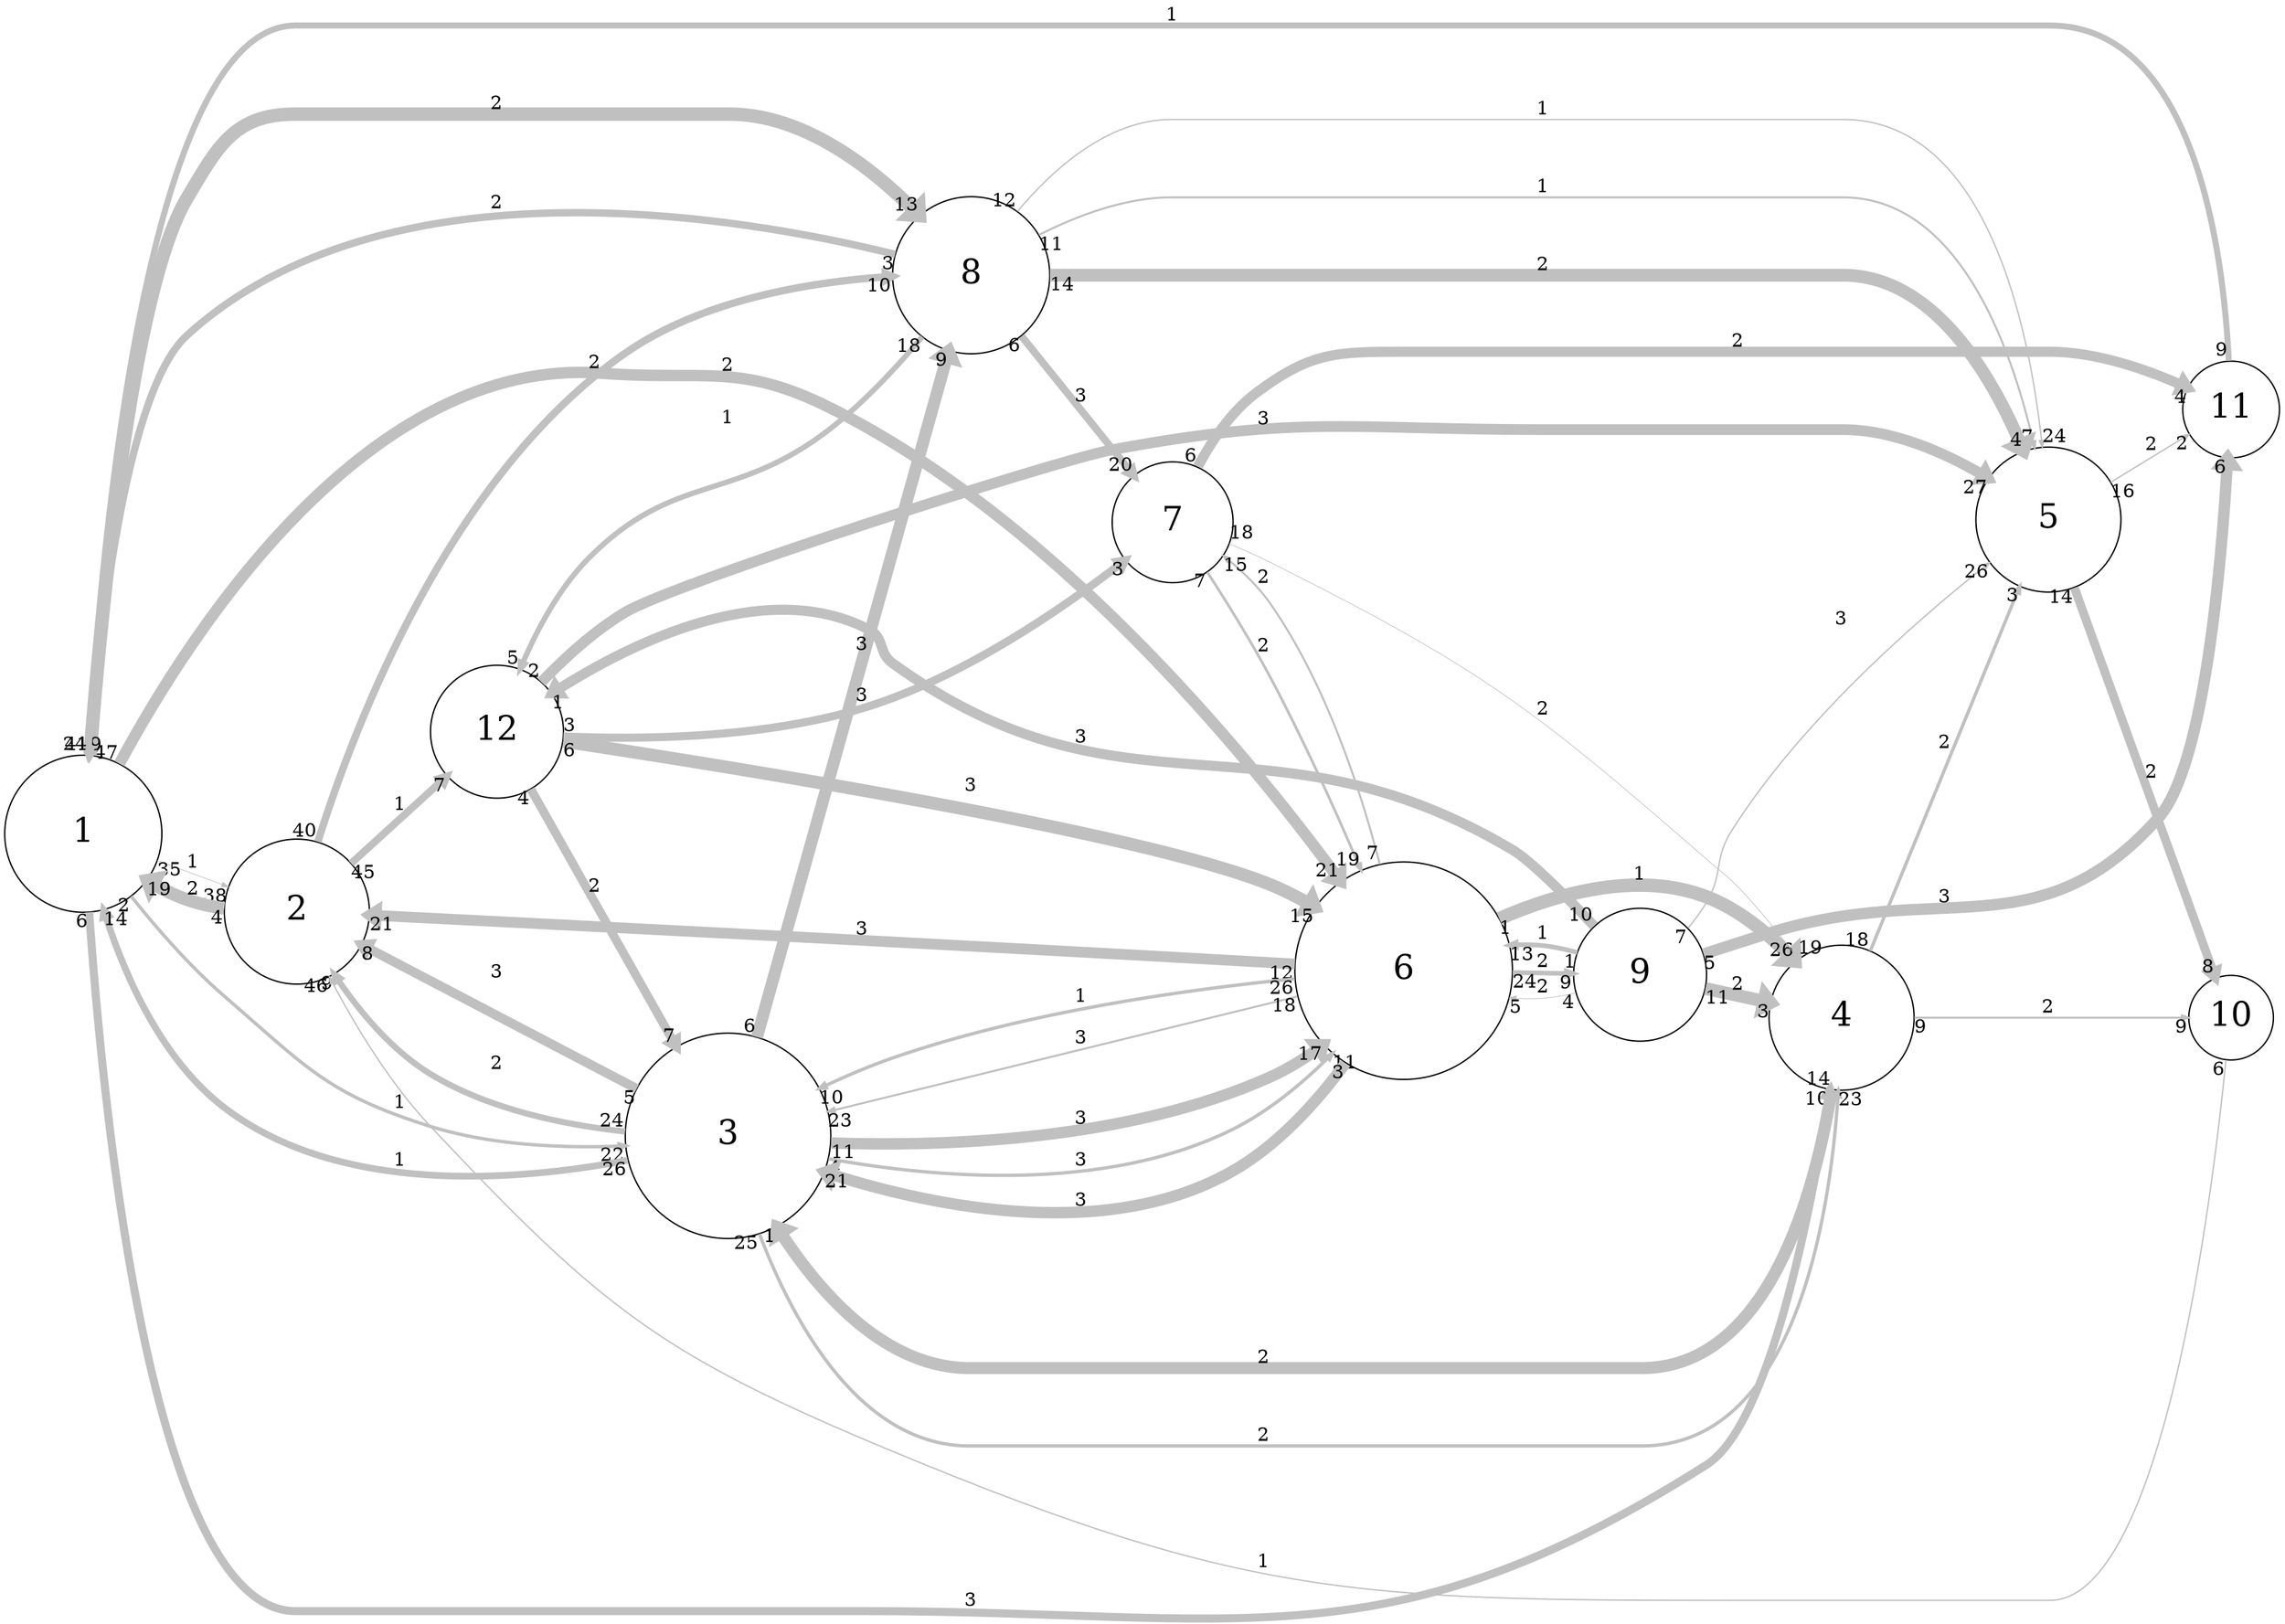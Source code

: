 digraph "" {
	graph [bb="0,0,1660.5,1189.9",
		overlap=false,
		rankdir=LR,
		ratio=0.5,
		scale=1,
		splines=spline
	];
	node [fontsize=25,
		label="\N",
		shape=circle
	];
	edge [arrowsize=0.5,
		splines=true
	];
	0	[height=1.625,
		label=1,
		pos="58.5,575.35",
		width=1.625];
	1	[height=1.5,
		label=2,
		pos="213.5,516.35",
		width=1.5];
	0 -> 1	[key=0,
		capacity=1,
		color=grey,
		from_pd=34,
		head_lp="155.88,543.83",
		headlabel=38,
		label=1,
		lp="138.5,554.6",
		penwidth=0.5,
		pos="e,162.63,535.58 113.44,554.55 127.69,549.05 143.09,543.12 157.41,537.6",
		pt=20,
		tail_lp="120.19,562.8",
		taillabel=35,
		to_pd=37];
	2	[height=2.125,
		label=3,
		pos="528.5,357.35",
		width=2.125];
	0 -> 2	[key=0,
		capacity=1,
		color=grey,
		from_pd=1,
		head_lp="445.47,340.61",
		headlabel=22,
		label=1,
		lp="289.5,377.6",
		penwidth=2.5,
		pos="e,452.22,348.86 92.748,527.51 110.8,503.56 134.51,475.11 159.5,453.35 218.62,401.87 234.91,383.88 310,361.35 352.81,348.51 402.51,\
346.69 443.59,348.44",
		pt=16,
		tail_lp="96.123,519.26",
		taillabel=2,
		to_pd=21];
	3	[height=1.5,
		label=4,
		pos="1340.5,445.35",
		width=1.5];
	0 -> 3	[key=0,
		capacity=3,
		color=grey,
		from_pd=5,
		head_lp="1325.5,383.26",
		headlabel=10,
		label=3,
		lp="706.5,15.602",
		penwidth=6.0,
		pos="e,1332.2,391.51 62.834,516.71 72.681,371.58 107.82,7.3519 212.5,7.3519 212.5,7.3519 212.5,7.3519 627.5,7.3519 905.67,7.3519 1014.4,\
-41.7 1244,115.35 1287.8,145.31 1316.9,293.07 1330.5,380.39",
		pt=9,
		tail_lp="59.459,508.46",
		taillabel=6,
		to_pd=9];
	5	[height=2.25,
		label=6,
		pos="1021.5,478.35",
		width=2.25];
	0 -> 5	[key=0,
		capacity=2,
		color=grey,
		from_pd=46,
		head_lp="981.38,552.91",
		headlabel=21,
		label=2,
		lp="528.5,917.6",
		penwidth=8.5,
		pos="e,974.63,544.66 85.409,627.84 137.69,725.37 265.33,923.6 433.88,911.35 510.54,905.78 536.15,920.52 605,886.35 761.94,808.46 896.8,\
649.06 967.56,554.2",
		pt=4,
		tail_lp="78.659,636.09",
		taillabel=47,
		to_pd=20];
	7	[height=1.625,
		label=8,
		pos="706.5,987.35",
		width=1.625];
	0 -> 7	[key=0,
		capacity=2,
		color=grey,
		from_pd=40,
		head_lp="661.75,1040.3",
		headlabel=13,
		label=2,
		lp="359.5,1115.6",
		penwidth=10.0,
		pos="e,668.5,1032 63.816,633.91 72.719,743.43 95.664,974.43 135.12,1043.4 157.3,1082.1 167.87,1107.4 212.5,1107.4 212.5,1107.4 212.5,\
1107.4 529.5,1107.4 580.21,1107.4 627.08,1072.9 659.69,1041",
		pt=1,
		tail_lp="57.066,642.16",
		taillabel=41,
		to_pd=12];
	1 -> 0	[key=0,
		capacity=2,
		color=grey,
		from_pd=3,
		head_lp="111.45,531.04",
		headlabel=19,
		label=2,
		lp="138.5,532.6",
		penwidth=9.5,
		pos="e,104.7,539.29 159.27,517.96 151.03,519.22 142.74,521.1 135.12,523.85 128.43,526.28 121.75,529.43 115.31,532.99",
		pt=2,
		tail_lp="155.9,509.71",
		taillabel=4,
		to_pd=18];
	1 -> 7	[key=0,
		capacity=2,
		color=grey,
		from_pd=39,
		head_lp="640.89,978.1",
		headlabel=10,
		label=2,
		lp="430.5,922.6",
		penwidth=5.5,
		pos="e,647.64,986.35 228.72,568.66 255.95,658.18 324.41,839.74 452,929.35 506.32,967.51 581.88,980.97 636.35,985.51",
		pt=10,
		tail_lp="235.47,576.91",
		taillabel=40,
		to_pd=9];
	11	[height=1.375,
		label=12,
		pos="359.5,649.35",
		width=1.375];
	1 -> 11	[key=0,
		capacity=1,
		color=grey,
		from_pd=44,
		head_lp="326.03,607.99",
		headlabel=7,
		label=1,
		lp="289.5,595.6",
		penwidth=5.5,
		pos="e,322.65,616.24 253.85,552.69 272.65,570.06 295.21,590.9 314.57,608.78",
		pt=10,
		tail_lp="260.6,560.94",
		taillabel=45,
		to_pd=6];
	2 -> 0	[key=0,
		capacity=1,
		color=grey,
		from_pd=25,
		head_lp="79.465,510",
		headlabel=14,
		label=1,
		lp="289.5,334.6",
		penwidth=5.0,
		pos="e,72.715,518.25 454.22,337.61 373.38,320.53 243.62,307.62 159.5,372.35 116.26,405.62 90.509,462.53 75.993,507.64",
		pt=11,
		tail_lp="447.47,329.36",
		taillabel=26,
		to_pd=13];
	2 -> 1	[key=0,
		capacity=3,
		color=grey,
		from_pd=4,
		head_lp="265.41,483.95",
		headlabel=8,
		label=3,
		lp="359.5,474.6",
		penwidth=7.0,
		pos="e,262.04,492.2 459.74,391.77 403.81,420.19 325.28,460.08 272.28,487",
		pt=7,
		tail_lp="463.12,400.02",
		taillabel=5,
		to_pd=7];
	2 -> 1	[key=1,
		capacity=2,
		color=grey,
		from_pd=23,
		head_lp="237.8,461.41",
		headlabel=9,
		label=2,
		lp="359.5,407.6",
		penwidth=4.5,
		pos="e,241.17,469.66 451.71,359.06 407.68,363.04 352.66,373.37 310,398.85 284.8,413.91 263.41,438.19 247.3,460.78",
		pt=12,
		tail_lp="444.96,367.31",
		taillabel=24,
		to_pd=8];
	2 -> 3	[key=0,
		capacity=2,
		color=grey,
		from_pd=24,
		head_lp="1345.2,382.78",
		headlabel=23,
		label=2,
		lp="919.5,137.6",
		penwidth=2.5,
		pos="e,1338.4,391.03 551.79,284.27 577.2,217.58 625.87,129.35 705.5,129.35 705.5,129.35 705.5,129.35 1195.5,129.35 1305.6,129.35 1331.9,\
290.14 1337.9,382.33",
		pt=16,
		tail_lp="558.54,276.02",
		taillabel=25,
		to_pd=22];
	2 -> 5	[key=0,
		capacity=3,
		color=grey,
		from_pd=10,
		head_lp="953.62,432.74",
		headlabel=17,
		label=3,
		lp="786.5,372.6",
		penwidth=8.5,
		pos="e,960.37,424.49 605.17,352.74 687.11,350.69 819.87,356.13 922.88,402.35 932.27,406.57 941.57,411.87 950.49,417.71",
		pt=4,
		tail_lp="611.92,344.49",
		taillabel=11,
		to_pd=16];
	2 -> 5	[key=1,
		capacity=3,
		color=grey,
		from_pd=3,
		head_lp="974.47,425.66",
		headlabel=11,
		label=3,
		lp="786.5,341.6",
		penwidth=2.5,
		pos="e,967.72,417.41 603.55,340.63 681.3,327.05 804.89,317.04 897.5,364.35 920.68,376.19 942.67,393.67 961.47,411.39",
		pt=16,
		tail_lp="606.92,332.38",
		taillabel=4,
		to_pd=10];
	2 -> 7	[key=0,
		capacity=3,
		color=grey,
		from_pd=5,
		head_lp="686.38,922.76",
		headlabel=9,
		label=3,
		lp="626.5,717.6",
		penwidth=9.0,
		pos="e,689.76,931.01 550.12,431.16 584.56,554.43 653.27,800.38 686.55,919.53",
		pt=3,
		tail_lp="546.75,439.41",
		taillabel=6,
		to_pd=8];
	3 -> 2	[key=0,
		capacity=2,
		color=grey,
		from_pd=13,
		head_lp="597.89,310.06",
		headlabel=1,
		label=2,
		lp="919.5,313.6",
		penwidth=9.0,
		pos="e,594.51,318.31 1290.7,423.97 1210.5,390.09 1045,325.34 897.5,300.35 850.33,292.36 837.71,298.8 789.88,298.35 726.82,297.77 709.38,\
283.92 648,298.35 633.7,301.71 619.16,307.08 605.38,313.23",
		pt=3,
		tail_lp="1283.9,415.72",
		taillabel=14,
		to_pd=0];
	4	[height=1.5,
		label=5,
		pos="1491.5,810.35",
		width=1.5];
	3 -> 4	[key=0,
		capacity=2,
		color=grey,
		from_pd=17,
		head_lp="1466.7,752.13",
		headlabel=3,
		label=2,
		lp="1416.5,636.6",
		penwidth=2.5,
		pos="e,1470.1,760.38 1361.9,495.34 1389.3,562.45 1437.9,681.44 1466.8,752.4",
		pt=16,
		tail_lp="1368.7,503.59",
		taillabel=18,
		to_pd=2];
	9	[height=0.875,
		label=10,
		pos="1624.5,445.35",
		width=0.875];
	3 -> 9	[key=0,
		capacity=2,
		color=grey,
		from_pd=8,
		head_lp="1589.2,437.1",
		headlabel=9,
		label=2,
		lp="1491.5,453.6",
		penwidth=1.5,
		pos="e,1592.6,445.35 1394.9,445.35 1450.6,445.35 1536.5,445.35 1585.6,445.35",
		pt=18,
		tail_lp="1398.2,437.1",
		taillabel=9,
		to_pd=8];
	5 -> 1	[key=0,
		capacity=3,
		color=grey,
		from_pd=11,
		head_lp="274.59,506.28",
		headlabel=21,
		label=3,
		lp="626.5,508.6",
		penwidth=8.0,
		pos="e,267.84,514.53 940.33,484.28 934.43,484.66 928.56,485.02 922.88,485.35 686.2,499.01 404.72,509.66 279.79,514.1",
		pt=5,
		tail_lp="933.58,476.03",
		taillabel=12,
		to_pd=20];
	5 -> 2	[key=0,
		capacity=3,
		color=grey,
		from_pd=17,
		head_lp="610.02,383.78",
		headlabel=23,
		label=3,
		lp="786.5,429.6",
		penwidth=1.5,
		pos="e,603.27,375.53 942.52,459.13 851.6,436.73 702.08,399.88 610.07,377.21",
		pt=18,
		tail_lp="935.77,450.88",
		taillabel=18,
		to_pd=22];
	5 -> 2	[key=1,
		capacity=3,
		color=grey,
		from_pd=2,
		head_lp="607.32,322.02",
		headlabel=21,
		label=3,
		lp="786.5,310.6",
		penwidth=8.5,
		pos="e,600.57,330.27 978.3,409.77 957.43,381.5 929.77,351.04 897.5,332.35 810.09,281.73 690.68,302.98 611.89,326.76",
		pt=4,
		tail_lp="974.92,401.52",
		taillabel=3,
		to_pd=20];
	5 -> 2	[key=2,
		capacity=1,
		color=grey,
		from_pd=25,
		head_lp="603.07,401.67",
		headlabel=10,
		label=1,
		lp="786.5,460.6",
		penwidth=2.5,
		pos="e,596.32,393.42 940.41,472.75 863.6,465.55 745.28,449.61 648,415.35 633.51,410.25 618.47,403.84 604.18,397.15",
		pt=16,
		tail_lp="933.66,464.5",
		taillabel=26,
		to_pd=9];
	5 -> 3	[key=0,
		capacity=1,
		color=grey,
		from_pd=0,
		head_lp="1313.3,496.17",
		headlabel=26,
		label=1,
		lp="1194.5,551.6",
		penwidth=10.0,
		pos="e,1306.6,487.92 1092.3,517.87 1136.6,537.69 1194.7,553.75 1244,534.35 1264.3,526.37 1282.8,511.83 1298,496.79",
		pt=1,
		tail_lp="1088.9,509.62",
		taillabel=1,
		to_pd=25];
	6	[height=1.25,
		label=7,
		pos="852.5,804.35",
		width=1.25];
	5 -> 6	[key=0,
		capacity=2,
		color=grey,
		from_pd=6,
		head_lp="897.19,771.74",
		headlabel=15,
		label=2,
		lp="919.5,762.6",
		penwidth=1.5,
		pos="e,890.44,779.99 1003.6,557.81 988.83,614.36 963.32,690.16 922.88,747.35 915.51,757.77 905.76,767.35 895.91,775.57",
		pt=18,
		tail_lp="1007,566.06",
		taillabel=7,
		to_pd=14];
	8	[height=1.375,
		label=9,
		pos="1194.5,476.35",
		width=1.375];
	5 -> 8	[key=0,
		capacity=2,
		color=grey,
		from_pd=23,
		head_lp="1141.2,468.67",
		headlabel=9,
		label=2,
		lp="1123.5,485.6",
		penwidth=3.5,
		pos="e,1144.6,476.92 1103,477.41 1113.6,477.29 1124.4,477.16 1134.6,477.04",
		pt=14,
		tail_lp="1109.7,469.16",
		taillabel=24,
		to_pd=8];
	7 -> 0	[key=0,
		capacity=2,
		color=grey,
		from_pd=2,
		head_lp="66.924,642.37",
		headlabel=9,
		label=2,
		lp="359.5,1038.6",
		penwidth=5.5,
		pos="e,63.549,634.12 649.83,1002.4 536.7,1029.3 278.55,1071.1 135.12,939.35 92.823,900.48 72.784,739.66 64.501,645.29",
		pt=10,
		tail_lp="646.45,1010.6",
		taillabel=3,
		to_pd=8];
	7 -> 11	[key=0,
		capacity=1,
		color=grey,
		from_pd=17,
		head_lp="373.79,704.09",
		headlabel=5,
		label=1,
		lp="528.5,877.6",
		penwidth=4.0,
		pos="e,377.16,695.84 671.6,939.87 653.59,916.85 630.03,889.92 605,869.85 535.16,813.86 490.36,838.71 427.12,775.35 407.62,755.81 392.47,\
729.37 381.57,705.76",
		pt=13,
		tail_lp="664.85,931.62",
		taillabel=18,
		to_pd=4];
	7 -> 4	[key=0,
		capacity=1,
		color=grey,
		from_pd=10,
		head_lp="1477.9,871.86",
		headlabel=7,
		label=1,
		lp="1123.5,1054.6",
		penwidth=1.5,
		pos="e,1481.3,863.61 756.48,1018.4 783.45,1032.6 818.13,1046.4 851.5,1046.4 851.5,1046.4 851.5,1046.4 1341.5,1046.4 1424.5,1046.4 1463.2,\
940.6 1479.6,870.68",
		pt=18,
		tail_lp="763.23,1026.7",
		taillabel=11,
		to_pd=6];
	7 -> 4	[key=1,
		capacity=1,
		color=grey,
		from_pd=11,
		head_lp="1493.9,872.71",
		headlabel=24,
		label=1,
		lp="1123.5,1113.6",
		penwidth=1.0,
		pos="e,1487.1,864.46 739.61,1035.7 765.49,1068.3 805.12,1105.4 851.5,1105.4 851.5,1105.4 851.5,1105.4 1341.5,1105.4 1445.6,1105.4 1477,\
957.13 1486.4,870.82",
		pt=19,
		tail_lp="746.36,1043.9",
		taillabel=12,
		to_pd=23];
	7 -> 4	[key=2,
		capacity=2,
		color=grey,
		from_pd=13,
		head_lp="1469.4,869.32",
		headlabel=4,
		label=2,
		lp="1123.5,995.6",
		penwidth=9.5,
		pos="e,1472.7,861.07 765.31,987.35 791.6,987.35 823.12,987.35 851.5,987.35 851.5,987.35 851.5,987.35 1341.5,987.35 1403.3,987.35 1444.6,\
923.41 1467.8,872.39",
		pt=2,
		tail_lp="772.06,979.1",
		taillabel=14,
		to_pd=3];
	7 -> 6	[key=0,
		capacity=3,
		color=grey,
		from_pd=5,
		head_lp="830.65,847.68",
		headlabel=20,
		label=3,
		lp="786.5,898.6",
		penwidth=5.5,
		pos="e,823.9,839.43 743.47,941.65 765.94,913.08 794.73,876.5 816.93,848.28",
		pt=10,
		tail_lp="740.09,933.4",
		taillabel=6,
		to_pd=19];
	11 -> 2	[key=0,
		capacity=2,
		color=grey,
		from_pd=3,
		head_lp="493.05,431.74",
		headlabel=7,
		label=2,
		lp="430.5,538.6",
		penwidth=6.5,
		pos="e,489.68,423.49 384.96,606.58 410.94,561.15 452.54,488.42 484.11,433.23",
		pt=8,
		tail_lp="381.59,598.33",
		taillabel=4,
		to_pd=6];
	11 -> 5	[key=0,
		capacity=3,
		color=grey,
		from_pd=5,
		head_lp="948.72,517.67",
		headlabel=15,
		label=3,
		lp="706.5,625.6",
		penwidth=9.5,
		pos="e,955.47,525.92 409.32,646.48 509.16,639.23 742.51,615.26 922.88,542.35 930.17,539.4 937.51,535.87 944.69,532.01",
		pt=2,
		tail_lp="412.69,638.23",
		taillabel=6,
		to_pd=14];
	11 -> 4	[key=0,
		capacity=3,
		color=grey,
		from_pd=1,
		head_lp="1439.9,849.01",
		headlabel=27,
		label=3,
		lp="919.5,882.6",
		penwidth=8.0,
		pos="e,1446.7,840.76 391.06,687.64 407.45,706.05 429,727.15 452,741.35 460.85,746.81 797.28,856.43 807.5,858.35 945.29,884.27 982.3,875.35 \
1122.5,875.35 1122.5,875.35 1122.5,875.35 1341.5,875.35 1374.9,875.35 1409.3,861.45 1436.6,846.51",
		pt=5,
		tail_lp="387.68,695.89",
		taillabel=2,
		to_pd=26];
	11 -> 6	[key=0,
		capacity=3,
		color=grey,
		from_pd=2,
		head_lp="811,771.78",
		headlabel=3,
		label=3,
		lp="626.5,696.6",
		penwidth=6.0,
		pos="e,814.38,780.03 409.29,651.61 464.12,655.26 555.22,664.69 629.88,688.85 693.64,709.49 761.14,747.27 804.66,774",
		pt=9,
		tail_lp="412.67,659.86",
		taillabel=3,
		to_pd=2];
	4 -> 9	[key=0,
		capacity=2,
		color=grey,
		from_pd=13,
		head_lp="1609.5,483.21",
		headlabel=8,
		label=2,
		lp="1567.5,614.6",
		penwidth=6.5,
		pos="e,1612.9,474.96 1510.7,759.6 1537,686.31 1585.1,552.31 1609.1,485.48",
		pt=8,
		tail_lp="1517.5,751.35",
		taillabel=14,
		to_pd=7];
	10	[height=1,
		label=11,
		pos="1624.5,888.35",
		width=1];
	4 -> 10	[key=0,
		capacity=2,
		color=grey,
		from_pd=15,
		head_lp="1589.7,862.01",
		headlabel=2,
		label=2,
		lp="1567.5,863.6",
		penwidth=1.0,
		pos="e,1593.1,870.26 1538.3,837.63 1554.5,847.26 1572.4,857.93 1587.6,867",
		pt=19,
		tail_lp="1545.1,845.88",
		taillabel=16,
		to_pd=1];
	9 -> 1	[key=0,
		capacity=1,
		color=grey,
		from_pd=5,
		head_lp="244.51,459.53",
		headlabel=46,
		label=1,
		lp="919.5,45.602",
		penwidth=1.0,
		pos="e,237.76,467.78 1620.7,413.88 1611.2,315.04 1575.5,17.352 1492.5,17.352 1264.5,17.352 1264.5,17.352 1264.5,17.352 986.33,17.352 \
905.13,19.214 648,125.35 478.64,195.26 435.79,228.14 310,361.35 281.79,391.22 257.61,430.72 240.64,462.37",
		pt=19,
		tail_lp="1617.4,405.63",
		taillabel=6,
		to_pd=45];
	10 -> 0	[key=0,
		capacity=1,
		color=grey,
		from_pd=8,
		head_lp="55.303,642.3",
		headlabel=24,
		label=1,
		lp="852.5,1181.6",
		penwidth=4.5,
		pos="e,62.053,634.05 1623,924.74 1619.9,1001.6 1600.7,1173.4 1492.5,1173.4 212.5,1173.4 212.5,1173.4 212.5,1173.4 104.51,1173.4 71.727,\
802.73 62.665,645.03",
		pt=12,
		tail_lp="1619.6,932.99",
		taillabel=9,
		to_pd=23];
	6 -> 3	[key=0,
		capacity=2,
		color=grey,
		from_pd=17,
		head_lp="1302.1,497.91",
		headlabel=19,
		label=2,
		lp="1123.5,671.6",
		penwidth=0.5,
		pos="e,1308.9,489.66 894.65,788.26 904.04,784.29 913.89,779.87 922.88,775.35 1075.7,698.56 1117,677.91 1244,563.35 1266.7,542.83 1288.5,\
516.61 1305.5,494.11",
		pt=20,
		tail_lp="901.4,796.51",
		taillabel=18,
		to_pd=18];
	6 -> 5	[key=0,
		capacity=2,
		color=grey,
		from_pd=6,
		head_lp="995.74,561.11",
		headlabel=19,
		label=2,
		lp="919.5,708.6",
		penwidth=2.0,
		pos="e,988.99,552.86 878.11,766.84 891.93,745.16 909.11,717.15 922.88,691.35 945.59,648.78 968.22,599.92 985.97,559.74",
		pt=17,
		tail_lp="874.73,758.59",
		taillabel=7,
		to_pd=18];
	6 -> 10	[key=0,
		capacity=2,
		color=grey,
		from_pd=5,
		head_lp="1588.8,896.6",
		headlabel=4,
		label=2,
		lp="1265.5,939.6",
		penwidth=7.5,
		pos="e,1592.1,904.85 870.84,845.74 881.23,865.85 896.31,888.77 916.12,903.35 954.81,931.82 972.47,931.35 1020.5,931.35 1020.5,931.35 \
1020.5,931.35 1492.5,931.35 1523.4,931.35 1556.4,920.45 1581.5,909.62",
		pt=6,
		tail_lp="867.47,853.99",
		taillabel=6,
		to_pd=3];
	8 -> 3	[key=0,
		capacity=2,
		color=grey,
		from_pd=10,
		head_lp="1283.9,464.84",
		headlabel=3,
		label=2,
		lp="1265.5,470.6",
		penwidth=9.5,
		pos="e,1287.3,456.59 1243.1,466.12 1253.3,463.9 1264.4,461.52 1275.2,459.19",
		pt=2,
		tail_lp="1249.8,457.87",
		taillabel=11,
		to_pd=2];
	8 -> 5	[key=0,
		capacity=2,
		color=grey,
		from_pd=3,
		head_lp="1103.2,448.09",
		headlabel=5,
		label=2,
		lp="1123.5,465.6",
		penwidth=0.5,
		pos="e,1099.8,456.34 1147.3,461 1140.5,459.28 1133.6,457.81 1126.9,456.85 1119.9,455.85 1112.6,455.62 1105.4,455.97",
		pt=20,
		tail_lp="1143.9,452.75",
		taillabel=4,
		to_pd=4];
	8 -> 5	[key=1,
		capacity=1,
		color=grey,
		from_pd=0,
		head_lp="1107.3,490.05",
		headlabel=13,
		label=1,
		lp="1123.5,506.6",
		penwidth=3.5,
		pos="e,1100.5,498.3 1147.3,492.89 1140.6,494.73 1133.6,496.32 1126.9,497.35 1121.5,498.17 1116,498.56 1110.5,498.59",
		pt=14,
		tail_lp="1144,484.64",
		taillabel=1,
		to_pd=12];
	8 -> 11	[key=0,
		capacity=3,
		color=grey,
		from_pd=9,
		head_lp="396.1,670.96",
		headlabel=1,
		label=3,
		lp="786.5,647.6",
		penwidth=7.5,
		pos="e,399.47,679.21 1160.9,512.88 1140.5,535.04 1115.6,560.51 1102.5,568.35 921.74,676.41 816.73,576.33 648,702.35 636.12,711.22 642.9,\
723.27 629.88,730.35 558.04,769.42 464.93,722.73 409.11,685.75",
		pt=6,
		tail_lp="1167.7,521.13",
		taillabel=10,
		to_pd=0];
	8 -> 4	[key=0,
		capacity=3,
		color=grey,
		from_pd=6,
		head_lp="1441.5,785.89",
		headlabel=26,
		label=3,
		lp="1340.5,737.6",
		penwidth=1.0,
		pos="e,1448.3,777.64 1230.2,511.14 1235.2,517.24 1240,523.76 1244,530.35 1256.1,550.63 1249.5,560.39 1262.1,580.35 1311.9,658.86 1392.5,\
731.81 1443.4,773.69",
		pt=19,
		tail_lp="1226.8,519.39",
		taillabel=7,
		to_pd=25];
	8 -> 10	[key=0,
		capacity=3,
		color=grey,
		from_pd=4,
		head_lp="1618.4,843.75",
		headlabel=6,
		label=3,
		lp="1416.5,535.6",
		penwidth=8.5,
		pos="e,1621.8,852 1241.2,492.95 1255.6,498.06 1271.7,503.58 1286.5,508.35 1411.8,548.65 1483,493.34 1570.9,591.35 1603.1,627.31 1616.2,\
765.68 1621,840.18",
		pt=4,
		tail_lp="1244.5,484.7",
		taillabel=5,
		to_pd=5];
}
